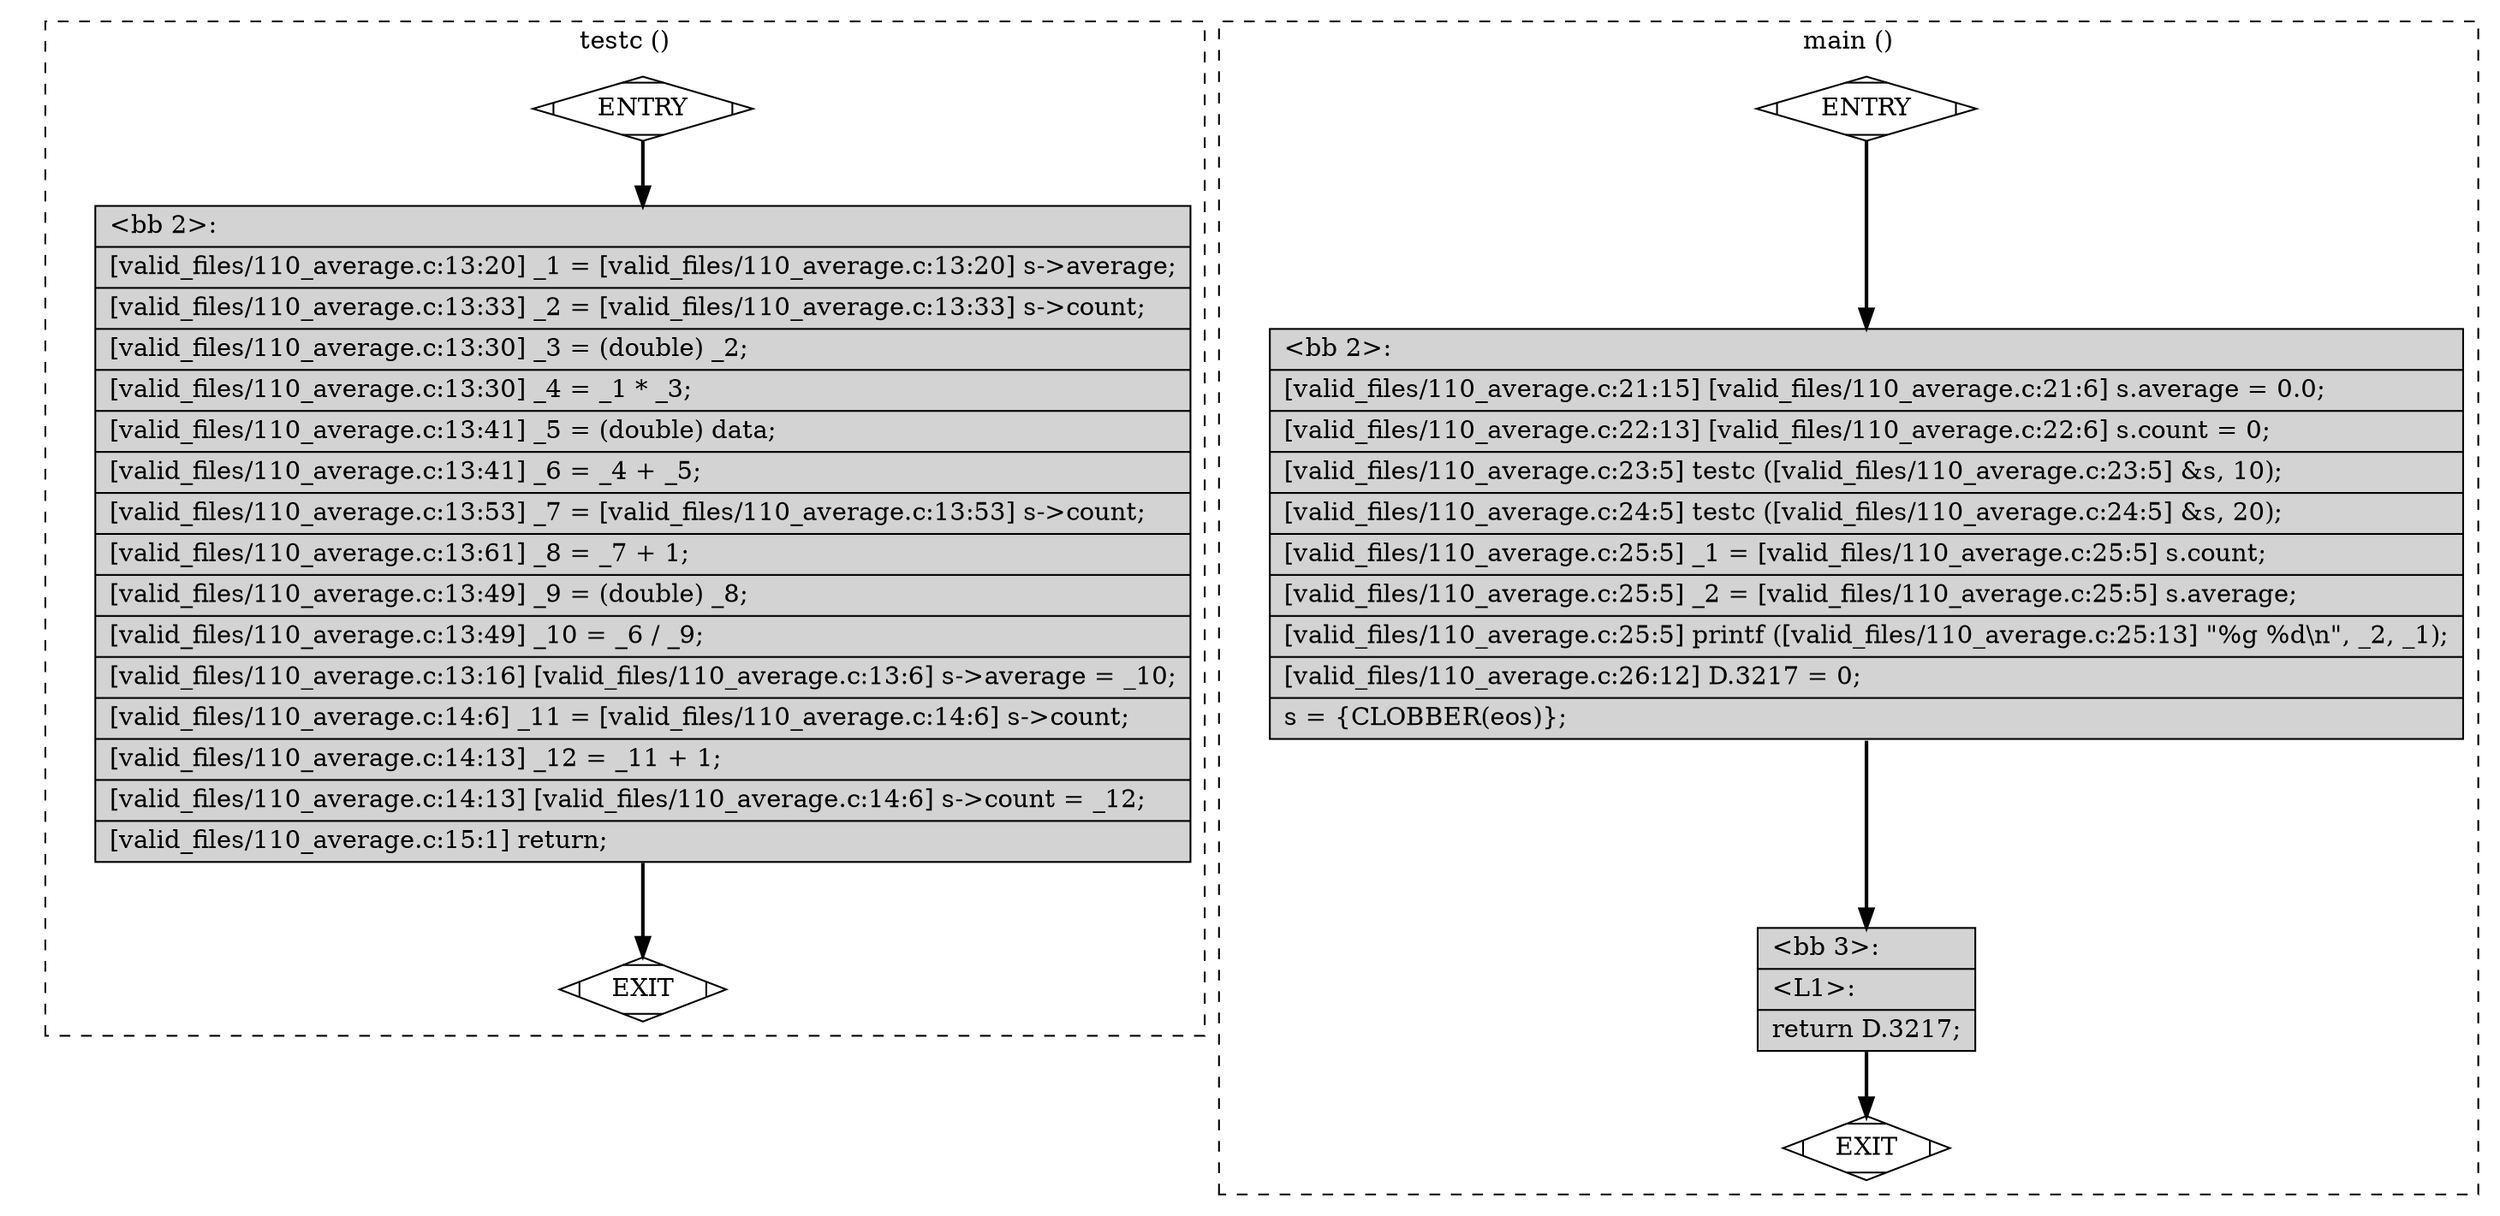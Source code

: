 digraph "a-110_average.c.015t.cfg" {
overlap=false;
subgraph "cluster_testc" {
	style="dashed";
	color="black";
	label="testc ()";
	fn_0_basic_block_0 [shape=Mdiamond,style=filled,fillcolor=white,label="ENTRY"];

	fn_0_basic_block_1 [shape=Mdiamond,style=filled,fillcolor=white,label="EXIT"];

	fn_0_basic_block_2 [shape=record,style=filled,fillcolor=lightgrey,label="{\<bb\ 2\>:\l\
|[valid_files/110_average.c:13:20]\ _1\ =\ [valid_files/110_average.c:13:20]\ s-\>average;\l\
|[valid_files/110_average.c:13:33]\ _2\ =\ [valid_files/110_average.c:13:33]\ s-\>count;\l\
|[valid_files/110_average.c:13:30]\ _3\ =\ (double)\ _2;\l\
|[valid_files/110_average.c:13:30]\ _4\ =\ _1\ *\ _3;\l\
|[valid_files/110_average.c:13:41]\ _5\ =\ (double)\ data;\l\
|[valid_files/110_average.c:13:41]\ _6\ =\ _4\ +\ _5;\l\
|[valid_files/110_average.c:13:53]\ _7\ =\ [valid_files/110_average.c:13:53]\ s-\>count;\l\
|[valid_files/110_average.c:13:61]\ _8\ =\ _7\ +\ 1;\l\
|[valid_files/110_average.c:13:49]\ _9\ =\ (double)\ _8;\l\
|[valid_files/110_average.c:13:49]\ _10\ =\ _6\ /\ _9;\l\
|[valid_files/110_average.c:13:16]\ [valid_files/110_average.c:13:6]\ s-\>average\ =\ _10;\l\
|[valid_files/110_average.c:14:6]\ _11\ =\ [valid_files/110_average.c:14:6]\ s-\>count;\l\
|[valid_files/110_average.c:14:13]\ _12\ =\ _11\ +\ 1;\l\
|[valid_files/110_average.c:14:13]\ [valid_files/110_average.c:14:6]\ s-\>count\ =\ _12;\l\
|[valid_files/110_average.c:15:1]\ return;\l\
}"];

	fn_0_basic_block_0:s -> fn_0_basic_block_2:n [style="solid,bold",color=black,weight=100,constraint=true];
	fn_0_basic_block_2:s -> fn_0_basic_block_1:n [style="solid,bold",color=black,weight=10,constraint=true];
	fn_0_basic_block_0:s -> fn_0_basic_block_1:n [style="invis",constraint=true];
}
subgraph "cluster_main" {
	style="dashed";
	color="black";
	label="main ()";
	fn_1_basic_block_0 [shape=Mdiamond,style=filled,fillcolor=white,label="ENTRY"];

	fn_1_basic_block_1 [shape=Mdiamond,style=filled,fillcolor=white,label="EXIT"];

	fn_1_basic_block_2 [shape=record,style=filled,fillcolor=lightgrey,label="{\<bb\ 2\>:\l\
|[valid_files/110_average.c:21:15]\ [valid_files/110_average.c:21:6]\ s.average\ =\ 0.0;\l\
|[valid_files/110_average.c:22:13]\ [valid_files/110_average.c:22:6]\ s.count\ =\ 0;\l\
|[valid_files/110_average.c:23:5]\ testc\ ([valid_files/110_average.c:23:5]\ &s,\ 10);\l\
|[valid_files/110_average.c:24:5]\ testc\ ([valid_files/110_average.c:24:5]\ &s,\ 20);\l\
|[valid_files/110_average.c:25:5]\ _1\ =\ [valid_files/110_average.c:25:5]\ s.count;\l\
|[valid_files/110_average.c:25:5]\ _2\ =\ [valid_files/110_average.c:25:5]\ s.average;\l\
|[valid_files/110_average.c:25:5]\ printf\ ([valid_files/110_average.c:25:13]\ \"%g\ %d\\n\",\ _2,\ _1);\l\
|[valid_files/110_average.c:26:12]\ D.3217\ =\ 0;\l\
|s\ =\ \{CLOBBER(eos)\};\l\
}"];

	fn_1_basic_block_3 [shape=record,style=filled,fillcolor=lightgrey,label="{\<bb\ 3\>:\l\
|\<L1\>:\l\
|return\ D.3217;\l\
}"];

	fn_1_basic_block_0:s -> fn_1_basic_block_2:n [style="solid,bold",color=black,weight=100,constraint=true];
	fn_1_basic_block_2:s -> fn_1_basic_block_3:n [style="solid,bold",color=black,weight=100,constraint=true];
	fn_1_basic_block_3:s -> fn_1_basic_block_1:n [style="solid,bold",color=black,weight=10,constraint=true];
	fn_1_basic_block_0:s -> fn_1_basic_block_1:n [style="invis",constraint=true];
}
}
